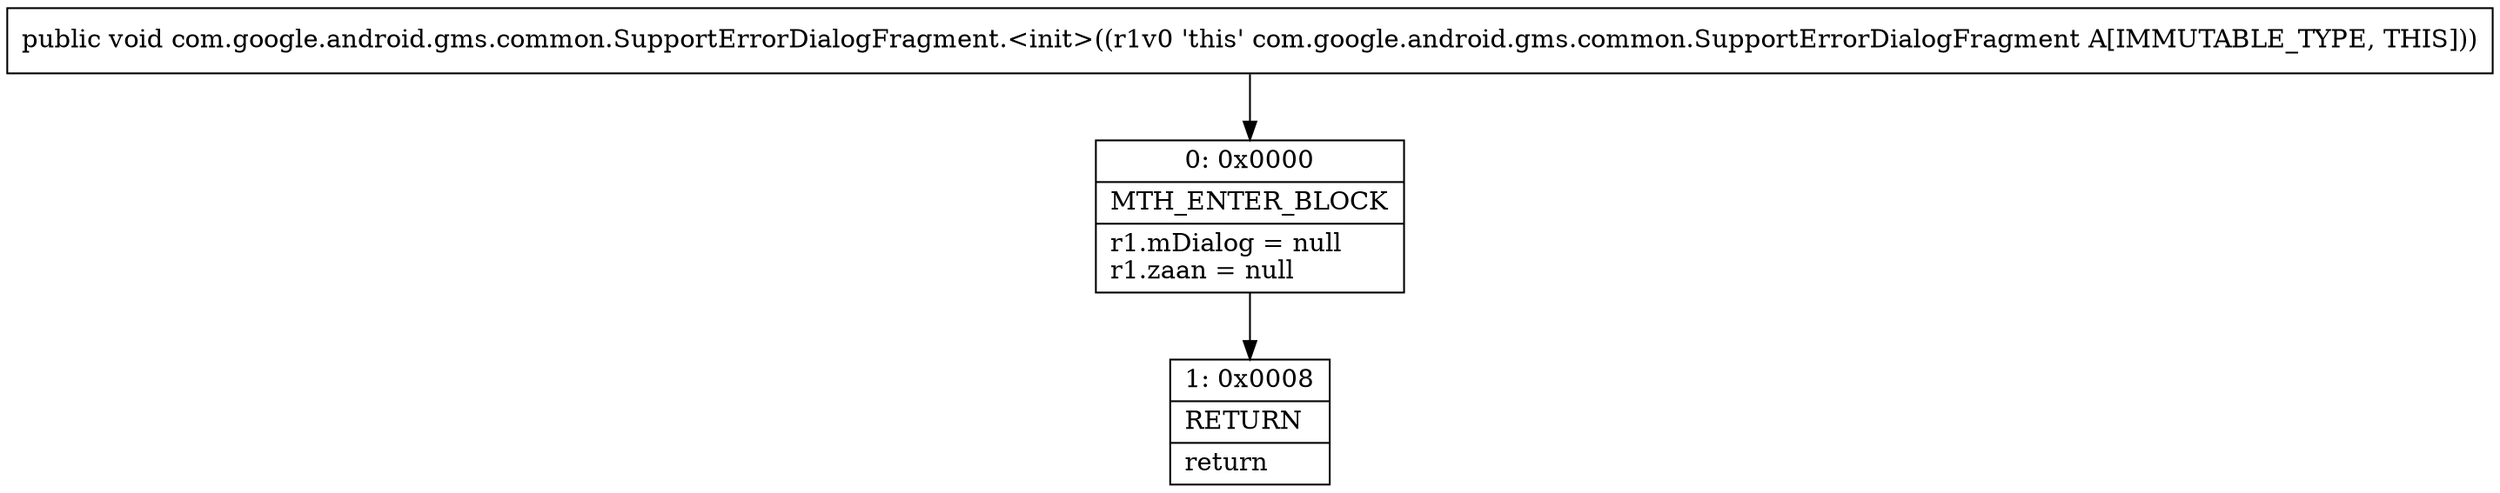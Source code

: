 digraph "CFG forcom.google.android.gms.common.SupportErrorDialogFragment.\<init\>()V" {
Node_0 [shape=record,label="{0\:\ 0x0000|MTH_ENTER_BLOCK\l|r1.mDialog = null\lr1.zaan = null\l}"];
Node_1 [shape=record,label="{1\:\ 0x0008|RETURN\l|return\l}"];
MethodNode[shape=record,label="{public void com.google.android.gms.common.SupportErrorDialogFragment.\<init\>((r1v0 'this' com.google.android.gms.common.SupportErrorDialogFragment A[IMMUTABLE_TYPE, THIS])) }"];
MethodNode -> Node_0;
Node_0 -> Node_1;
}

